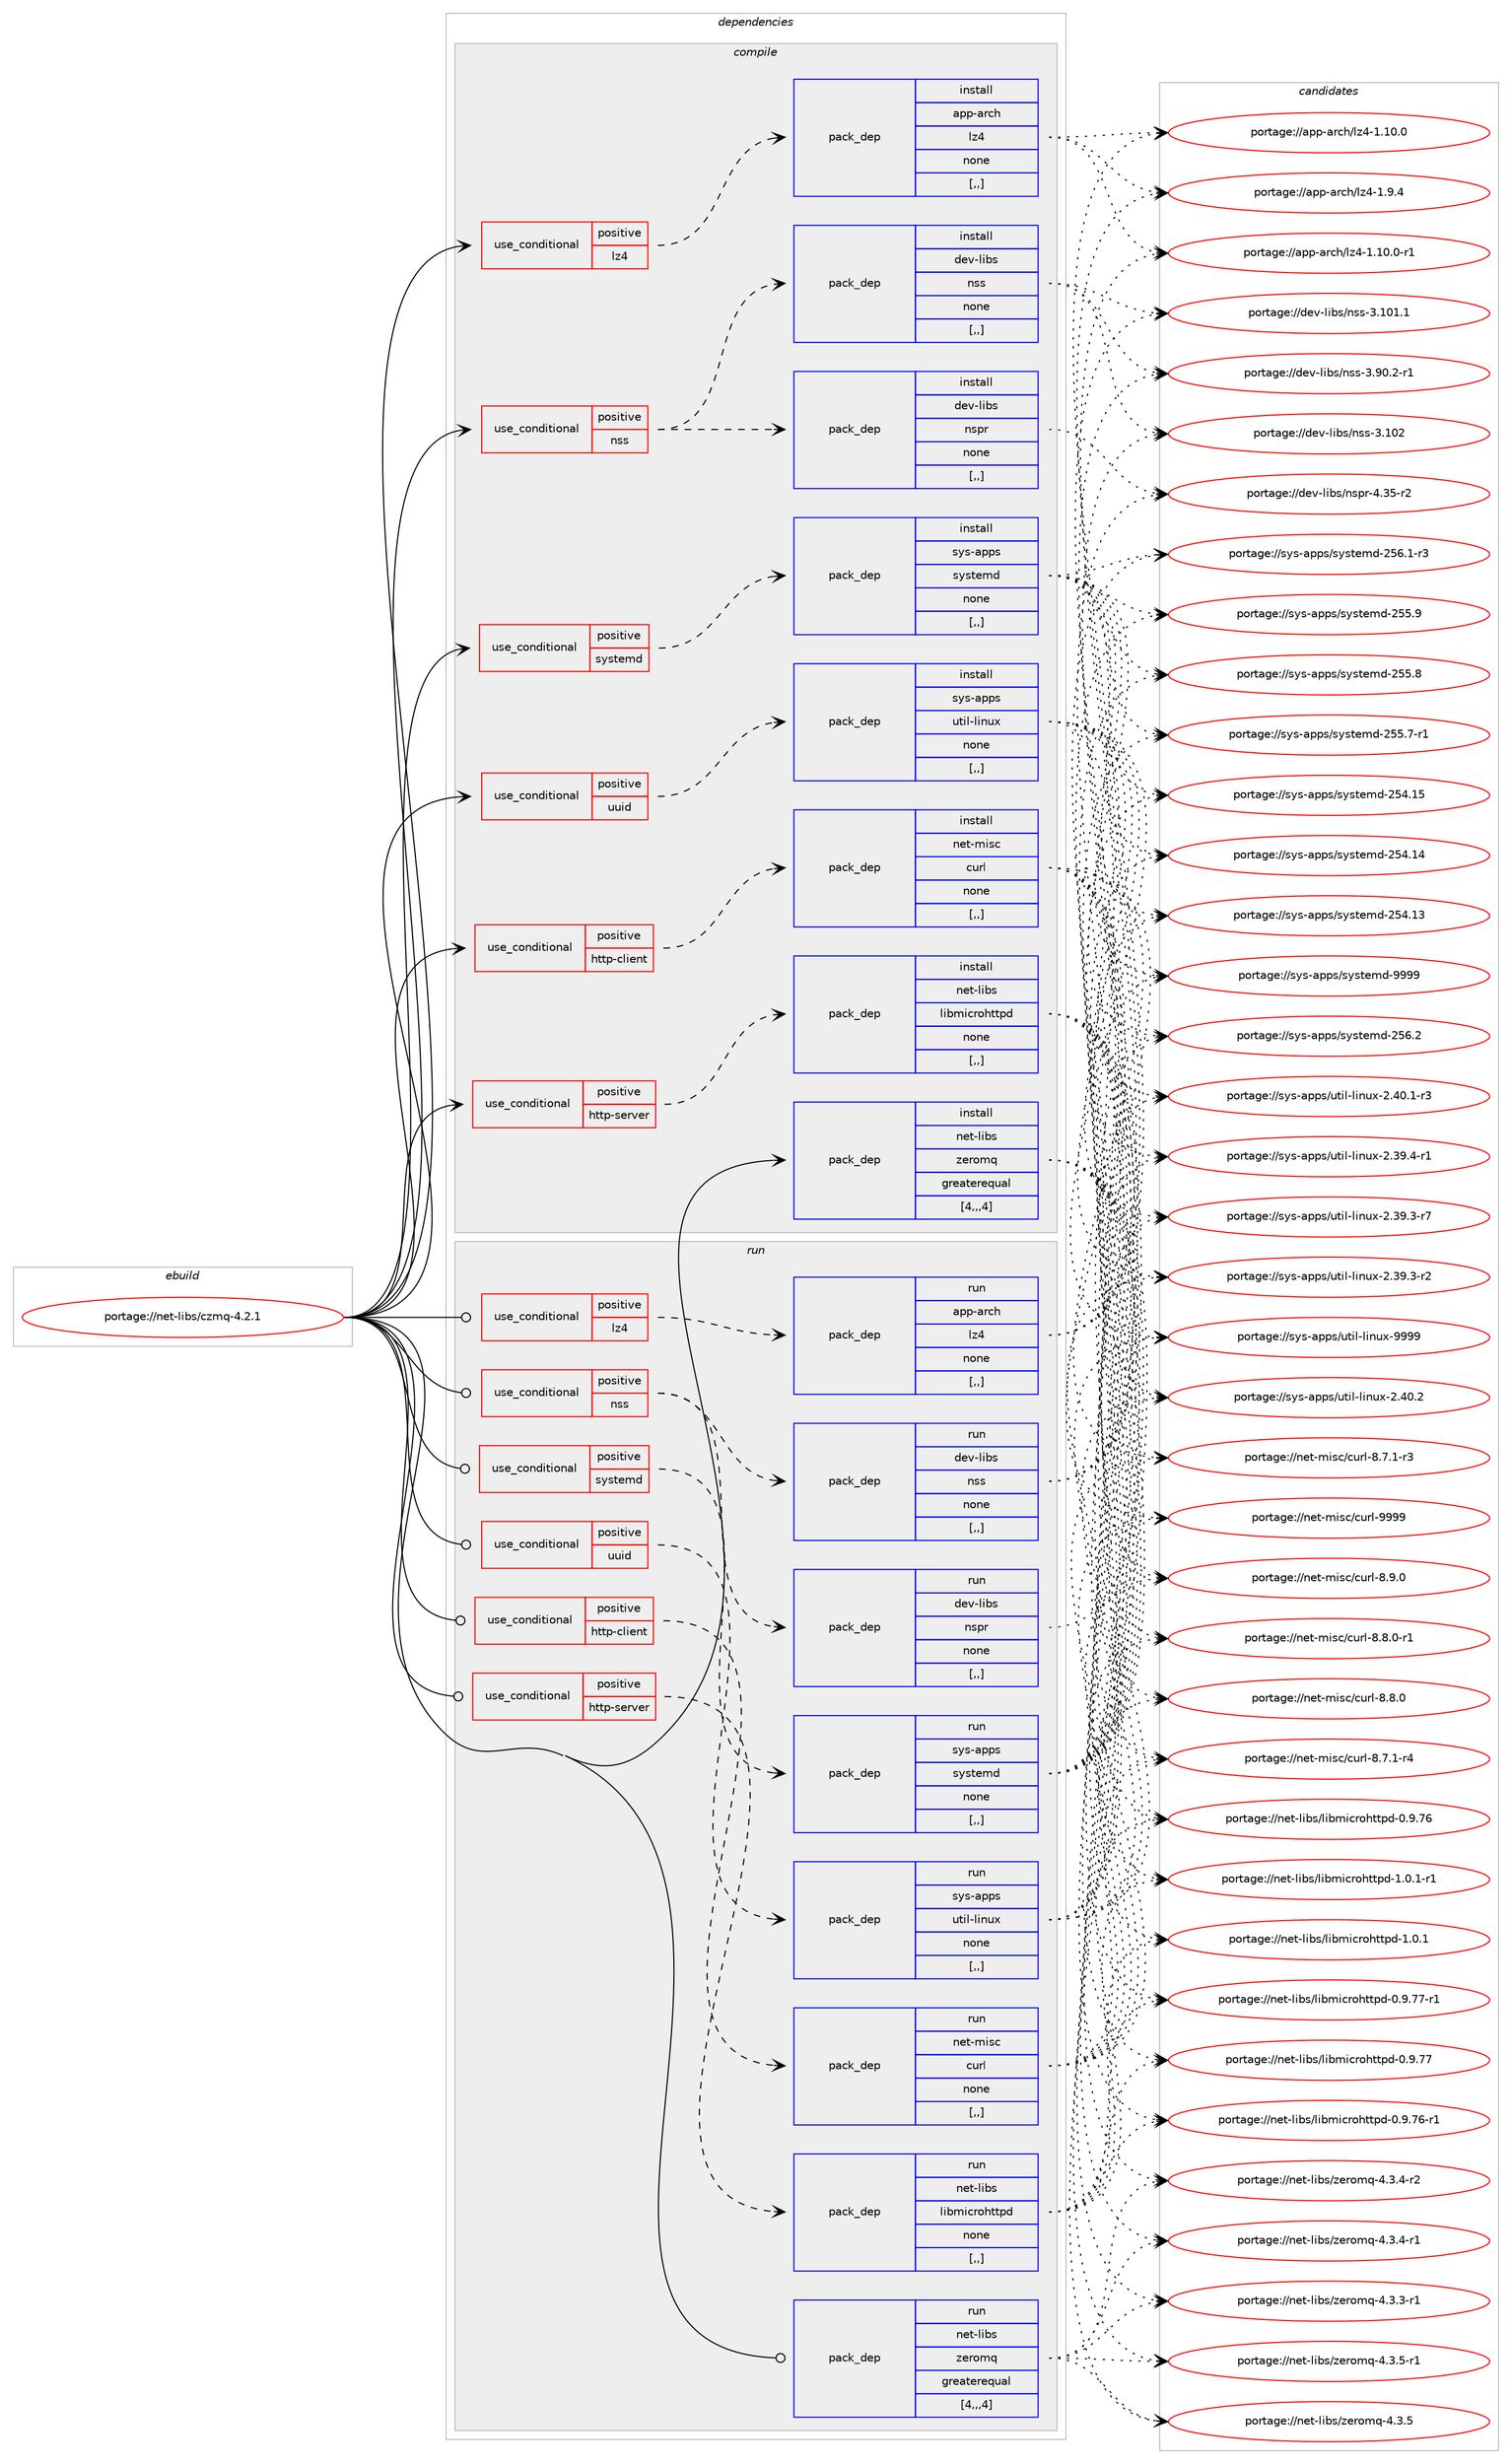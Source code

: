 digraph prolog {

# *************
# Graph options
# *************

newrank=true;
concentrate=true;
compound=true;
graph [rankdir=LR,fontname=Helvetica,fontsize=10,ranksep=1.5];#, ranksep=2.5, nodesep=0.2];
edge  [arrowhead=vee];
node  [fontname=Helvetica,fontsize=10];

# **********
# The ebuild
# **********

subgraph cluster_leftcol {
color=gray;
label=<<i>ebuild</i>>;
id [label="portage://net-libs/czmq-4.2.1", color=red, width=4, href="../net-libs/czmq-4.2.1.svg"];
}

# ****************
# The dependencies
# ****************

subgraph cluster_midcol {
color=gray;
label=<<i>dependencies</i>>;
subgraph cluster_compile {
fillcolor="#eeeeee";
style=filled;
label=<<i>compile</i>>;
subgraph cond93477 {
dependency358432 [label=<<TABLE BORDER="0" CELLBORDER="1" CELLSPACING="0" CELLPADDING="4"><TR><TD ROWSPAN="3" CELLPADDING="10">use_conditional</TD></TR><TR><TD>positive</TD></TR><TR><TD>http-client</TD></TR></TABLE>>, shape=none, color=red];
subgraph pack262303 {
dependency358433 [label=<<TABLE BORDER="0" CELLBORDER="1" CELLSPACING="0" CELLPADDING="4" WIDTH="220"><TR><TD ROWSPAN="6" CELLPADDING="30">pack_dep</TD></TR><TR><TD WIDTH="110">install</TD></TR><TR><TD>net-misc</TD></TR><TR><TD>curl</TD></TR><TR><TD>none</TD></TR><TR><TD>[,,]</TD></TR></TABLE>>, shape=none, color=blue];
}
dependency358432:e -> dependency358433:w [weight=20,style="dashed",arrowhead="vee"];
}
id:e -> dependency358432:w [weight=20,style="solid",arrowhead="vee"];
subgraph cond93478 {
dependency358434 [label=<<TABLE BORDER="0" CELLBORDER="1" CELLSPACING="0" CELLPADDING="4"><TR><TD ROWSPAN="3" CELLPADDING="10">use_conditional</TD></TR><TR><TD>positive</TD></TR><TR><TD>http-server</TD></TR></TABLE>>, shape=none, color=red];
subgraph pack262304 {
dependency358435 [label=<<TABLE BORDER="0" CELLBORDER="1" CELLSPACING="0" CELLPADDING="4" WIDTH="220"><TR><TD ROWSPAN="6" CELLPADDING="30">pack_dep</TD></TR><TR><TD WIDTH="110">install</TD></TR><TR><TD>net-libs</TD></TR><TR><TD>libmicrohttpd</TD></TR><TR><TD>none</TD></TR><TR><TD>[,,]</TD></TR></TABLE>>, shape=none, color=blue];
}
dependency358434:e -> dependency358435:w [weight=20,style="dashed",arrowhead="vee"];
}
id:e -> dependency358434:w [weight=20,style="solid",arrowhead="vee"];
subgraph cond93479 {
dependency358436 [label=<<TABLE BORDER="0" CELLBORDER="1" CELLSPACING="0" CELLPADDING="4"><TR><TD ROWSPAN="3" CELLPADDING="10">use_conditional</TD></TR><TR><TD>positive</TD></TR><TR><TD>lz4</TD></TR></TABLE>>, shape=none, color=red];
subgraph pack262305 {
dependency358437 [label=<<TABLE BORDER="0" CELLBORDER="1" CELLSPACING="0" CELLPADDING="4" WIDTH="220"><TR><TD ROWSPAN="6" CELLPADDING="30">pack_dep</TD></TR><TR><TD WIDTH="110">install</TD></TR><TR><TD>app-arch</TD></TR><TR><TD>lz4</TD></TR><TR><TD>none</TD></TR><TR><TD>[,,]</TD></TR></TABLE>>, shape=none, color=blue];
}
dependency358436:e -> dependency358437:w [weight=20,style="dashed",arrowhead="vee"];
}
id:e -> dependency358436:w [weight=20,style="solid",arrowhead="vee"];
subgraph cond93480 {
dependency358438 [label=<<TABLE BORDER="0" CELLBORDER="1" CELLSPACING="0" CELLPADDING="4"><TR><TD ROWSPAN="3" CELLPADDING="10">use_conditional</TD></TR><TR><TD>positive</TD></TR><TR><TD>nss</TD></TR></TABLE>>, shape=none, color=red];
subgraph pack262306 {
dependency358439 [label=<<TABLE BORDER="0" CELLBORDER="1" CELLSPACING="0" CELLPADDING="4" WIDTH="220"><TR><TD ROWSPAN="6" CELLPADDING="30">pack_dep</TD></TR><TR><TD WIDTH="110">install</TD></TR><TR><TD>dev-libs</TD></TR><TR><TD>nspr</TD></TR><TR><TD>none</TD></TR><TR><TD>[,,]</TD></TR></TABLE>>, shape=none, color=blue];
}
dependency358438:e -> dependency358439:w [weight=20,style="dashed",arrowhead="vee"];
subgraph pack262307 {
dependency358440 [label=<<TABLE BORDER="0" CELLBORDER="1" CELLSPACING="0" CELLPADDING="4" WIDTH="220"><TR><TD ROWSPAN="6" CELLPADDING="30">pack_dep</TD></TR><TR><TD WIDTH="110">install</TD></TR><TR><TD>dev-libs</TD></TR><TR><TD>nss</TD></TR><TR><TD>none</TD></TR><TR><TD>[,,]</TD></TR></TABLE>>, shape=none, color=blue];
}
dependency358438:e -> dependency358440:w [weight=20,style="dashed",arrowhead="vee"];
}
id:e -> dependency358438:w [weight=20,style="solid",arrowhead="vee"];
subgraph cond93481 {
dependency358441 [label=<<TABLE BORDER="0" CELLBORDER="1" CELLSPACING="0" CELLPADDING="4"><TR><TD ROWSPAN="3" CELLPADDING="10">use_conditional</TD></TR><TR><TD>positive</TD></TR><TR><TD>systemd</TD></TR></TABLE>>, shape=none, color=red];
subgraph pack262308 {
dependency358442 [label=<<TABLE BORDER="0" CELLBORDER="1" CELLSPACING="0" CELLPADDING="4" WIDTH="220"><TR><TD ROWSPAN="6" CELLPADDING="30">pack_dep</TD></TR><TR><TD WIDTH="110">install</TD></TR><TR><TD>sys-apps</TD></TR><TR><TD>systemd</TD></TR><TR><TD>none</TD></TR><TR><TD>[,,]</TD></TR></TABLE>>, shape=none, color=blue];
}
dependency358441:e -> dependency358442:w [weight=20,style="dashed",arrowhead="vee"];
}
id:e -> dependency358441:w [weight=20,style="solid",arrowhead="vee"];
subgraph cond93482 {
dependency358443 [label=<<TABLE BORDER="0" CELLBORDER="1" CELLSPACING="0" CELLPADDING="4"><TR><TD ROWSPAN="3" CELLPADDING="10">use_conditional</TD></TR><TR><TD>positive</TD></TR><TR><TD>uuid</TD></TR></TABLE>>, shape=none, color=red];
subgraph pack262309 {
dependency358444 [label=<<TABLE BORDER="0" CELLBORDER="1" CELLSPACING="0" CELLPADDING="4" WIDTH="220"><TR><TD ROWSPAN="6" CELLPADDING="30">pack_dep</TD></TR><TR><TD WIDTH="110">install</TD></TR><TR><TD>sys-apps</TD></TR><TR><TD>util-linux</TD></TR><TR><TD>none</TD></TR><TR><TD>[,,]</TD></TR></TABLE>>, shape=none, color=blue];
}
dependency358443:e -> dependency358444:w [weight=20,style="dashed",arrowhead="vee"];
}
id:e -> dependency358443:w [weight=20,style="solid",arrowhead="vee"];
subgraph pack262310 {
dependency358445 [label=<<TABLE BORDER="0" CELLBORDER="1" CELLSPACING="0" CELLPADDING="4" WIDTH="220"><TR><TD ROWSPAN="6" CELLPADDING="30">pack_dep</TD></TR><TR><TD WIDTH="110">install</TD></TR><TR><TD>net-libs</TD></TR><TR><TD>zeromq</TD></TR><TR><TD>greaterequal</TD></TR><TR><TD>[4,,,4]</TD></TR></TABLE>>, shape=none, color=blue];
}
id:e -> dependency358445:w [weight=20,style="solid",arrowhead="vee"];
}
subgraph cluster_compileandrun {
fillcolor="#eeeeee";
style=filled;
label=<<i>compile and run</i>>;
}
subgraph cluster_run {
fillcolor="#eeeeee";
style=filled;
label=<<i>run</i>>;
subgraph cond93483 {
dependency358446 [label=<<TABLE BORDER="0" CELLBORDER="1" CELLSPACING="0" CELLPADDING="4"><TR><TD ROWSPAN="3" CELLPADDING="10">use_conditional</TD></TR><TR><TD>positive</TD></TR><TR><TD>http-client</TD></TR></TABLE>>, shape=none, color=red];
subgraph pack262311 {
dependency358447 [label=<<TABLE BORDER="0" CELLBORDER="1" CELLSPACING="0" CELLPADDING="4" WIDTH="220"><TR><TD ROWSPAN="6" CELLPADDING="30">pack_dep</TD></TR><TR><TD WIDTH="110">run</TD></TR><TR><TD>net-misc</TD></TR><TR><TD>curl</TD></TR><TR><TD>none</TD></TR><TR><TD>[,,]</TD></TR></TABLE>>, shape=none, color=blue];
}
dependency358446:e -> dependency358447:w [weight=20,style="dashed",arrowhead="vee"];
}
id:e -> dependency358446:w [weight=20,style="solid",arrowhead="odot"];
subgraph cond93484 {
dependency358448 [label=<<TABLE BORDER="0" CELLBORDER="1" CELLSPACING="0" CELLPADDING="4"><TR><TD ROWSPAN="3" CELLPADDING="10">use_conditional</TD></TR><TR><TD>positive</TD></TR><TR><TD>http-server</TD></TR></TABLE>>, shape=none, color=red];
subgraph pack262312 {
dependency358449 [label=<<TABLE BORDER="0" CELLBORDER="1" CELLSPACING="0" CELLPADDING="4" WIDTH="220"><TR><TD ROWSPAN="6" CELLPADDING="30">pack_dep</TD></TR><TR><TD WIDTH="110">run</TD></TR><TR><TD>net-libs</TD></TR><TR><TD>libmicrohttpd</TD></TR><TR><TD>none</TD></TR><TR><TD>[,,]</TD></TR></TABLE>>, shape=none, color=blue];
}
dependency358448:e -> dependency358449:w [weight=20,style="dashed",arrowhead="vee"];
}
id:e -> dependency358448:w [weight=20,style="solid",arrowhead="odot"];
subgraph cond93485 {
dependency358450 [label=<<TABLE BORDER="0" CELLBORDER="1" CELLSPACING="0" CELLPADDING="4"><TR><TD ROWSPAN="3" CELLPADDING="10">use_conditional</TD></TR><TR><TD>positive</TD></TR><TR><TD>lz4</TD></TR></TABLE>>, shape=none, color=red];
subgraph pack262313 {
dependency358451 [label=<<TABLE BORDER="0" CELLBORDER="1" CELLSPACING="0" CELLPADDING="4" WIDTH="220"><TR><TD ROWSPAN="6" CELLPADDING="30">pack_dep</TD></TR><TR><TD WIDTH="110">run</TD></TR><TR><TD>app-arch</TD></TR><TR><TD>lz4</TD></TR><TR><TD>none</TD></TR><TR><TD>[,,]</TD></TR></TABLE>>, shape=none, color=blue];
}
dependency358450:e -> dependency358451:w [weight=20,style="dashed",arrowhead="vee"];
}
id:e -> dependency358450:w [weight=20,style="solid",arrowhead="odot"];
subgraph cond93486 {
dependency358452 [label=<<TABLE BORDER="0" CELLBORDER="1" CELLSPACING="0" CELLPADDING="4"><TR><TD ROWSPAN="3" CELLPADDING="10">use_conditional</TD></TR><TR><TD>positive</TD></TR><TR><TD>nss</TD></TR></TABLE>>, shape=none, color=red];
subgraph pack262314 {
dependency358453 [label=<<TABLE BORDER="0" CELLBORDER="1" CELLSPACING="0" CELLPADDING="4" WIDTH="220"><TR><TD ROWSPAN="6" CELLPADDING="30">pack_dep</TD></TR><TR><TD WIDTH="110">run</TD></TR><TR><TD>dev-libs</TD></TR><TR><TD>nspr</TD></TR><TR><TD>none</TD></TR><TR><TD>[,,]</TD></TR></TABLE>>, shape=none, color=blue];
}
dependency358452:e -> dependency358453:w [weight=20,style="dashed",arrowhead="vee"];
subgraph pack262315 {
dependency358454 [label=<<TABLE BORDER="0" CELLBORDER="1" CELLSPACING="0" CELLPADDING="4" WIDTH="220"><TR><TD ROWSPAN="6" CELLPADDING="30">pack_dep</TD></TR><TR><TD WIDTH="110">run</TD></TR><TR><TD>dev-libs</TD></TR><TR><TD>nss</TD></TR><TR><TD>none</TD></TR><TR><TD>[,,]</TD></TR></TABLE>>, shape=none, color=blue];
}
dependency358452:e -> dependency358454:w [weight=20,style="dashed",arrowhead="vee"];
}
id:e -> dependency358452:w [weight=20,style="solid",arrowhead="odot"];
subgraph cond93487 {
dependency358455 [label=<<TABLE BORDER="0" CELLBORDER="1" CELLSPACING="0" CELLPADDING="4"><TR><TD ROWSPAN="3" CELLPADDING="10">use_conditional</TD></TR><TR><TD>positive</TD></TR><TR><TD>systemd</TD></TR></TABLE>>, shape=none, color=red];
subgraph pack262316 {
dependency358456 [label=<<TABLE BORDER="0" CELLBORDER="1" CELLSPACING="0" CELLPADDING="4" WIDTH="220"><TR><TD ROWSPAN="6" CELLPADDING="30">pack_dep</TD></TR><TR><TD WIDTH="110">run</TD></TR><TR><TD>sys-apps</TD></TR><TR><TD>systemd</TD></TR><TR><TD>none</TD></TR><TR><TD>[,,]</TD></TR></TABLE>>, shape=none, color=blue];
}
dependency358455:e -> dependency358456:w [weight=20,style="dashed",arrowhead="vee"];
}
id:e -> dependency358455:w [weight=20,style="solid",arrowhead="odot"];
subgraph cond93488 {
dependency358457 [label=<<TABLE BORDER="0" CELLBORDER="1" CELLSPACING="0" CELLPADDING="4"><TR><TD ROWSPAN="3" CELLPADDING="10">use_conditional</TD></TR><TR><TD>positive</TD></TR><TR><TD>uuid</TD></TR></TABLE>>, shape=none, color=red];
subgraph pack262317 {
dependency358458 [label=<<TABLE BORDER="0" CELLBORDER="1" CELLSPACING="0" CELLPADDING="4" WIDTH="220"><TR><TD ROWSPAN="6" CELLPADDING="30">pack_dep</TD></TR><TR><TD WIDTH="110">run</TD></TR><TR><TD>sys-apps</TD></TR><TR><TD>util-linux</TD></TR><TR><TD>none</TD></TR><TR><TD>[,,]</TD></TR></TABLE>>, shape=none, color=blue];
}
dependency358457:e -> dependency358458:w [weight=20,style="dashed",arrowhead="vee"];
}
id:e -> dependency358457:w [weight=20,style="solid",arrowhead="odot"];
subgraph pack262318 {
dependency358459 [label=<<TABLE BORDER="0" CELLBORDER="1" CELLSPACING="0" CELLPADDING="4" WIDTH="220"><TR><TD ROWSPAN="6" CELLPADDING="30">pack_dep</TD></TR><TR><TD WIDTH="110">run</TD></TR><TR><TD>net-libs</TD></TR><TR><TD>zeromq</TD></TR><TR><TD>greaterequal</TD></TR><TR><TD>[4,,,4]</TD></TR></TABLE>>, shape=none, color=blue];
}
id:e -> dependency358459:w [weight=20,style="solid",arrowhead="odot"];
}
}

# **************
# The candidates
# **************

subgraph cluster_choices {
rank=same;
color=gray;
label=<<i>candidates</i>>;

subgraph choice262303 {
color=black;
nodesep=1;
choice110101116451091051159947991171141084557575757 [label="portage://net-misc/curl-9999", color=red, width=4,href="../net-misc/curl-9999.svg"];
choice11010111645109105115994799117114108455646574648 [label="portage://net-misc/curl-8.9.0", color=red, width=4,href="../net-misc/curl-8.9.0.svg"];
choice110101116451091051159947991171141084556465646484511449 [label="portage://net-misc/curl-8.8.0-r1", color=red, width=4,href="../net-misc/curl-8.8.0-r1.svg"];
choice11010111645109105115994799117114108455646564648 [label="portage://net-misc/curl-8.8.0", color=red, width=4,href="../net-misc/curl-8.8.0.svg"];
choice110101116451091051159947991171141084556465546494511452 [label="portage://net-misc/curl-8.7.1-r4", color=red, width=4,href="../net-misc/curl-8.7.1-r4.svg"];
choice110101116451091051159947991171141084556465546494511451 [label="portage://net-misc/curl-8.7.1-r3", color=red, width=4,href="../net-misc/curl-8.7.1-r3.svg"];
dependency358433:e -> choice110101116451091051159947991171141084557575757:w [style=dotted,weight="100"];
dependency358433:e -> choice11010111645109105115994799117114108455646574648:w [style=dotted,weight="100"];
dependency358433:e -> choice110101116451091051159947991171141084556465646484511449:w [style=dotted,weight="100"];
dependency358433:e -> choice11010111645109105115994799117114108455646564648:w [style=dotted,weight="100"];
dependency358433:e -> choice110101116451091051159947991171141084556465546494511452:w [style=dotted,weight="100"];
dependency358433:e -> choice110101116451091051159947991171141084556465546494511451:w [style=dotted,weight="100"];
}
subgraph choice262304 {
color=black;
nodesep=1;
choice11010111645108105981154710810598109105991141111041161161121004549464846494511449 [label="portage://net-libs/libmicrohttpd-1.0.1-r1", color=red, width=4,href="../net-libs/libmicrohttpd-1.0.1-r1.svg"];
choice1101011164510810598115471081059810910599114111104116116112100454946484649 [label="portage://net-libs/libmicrohttpd-1.0.1", color=red, width=4,href="../net-libs/libmicrohttpd-1.0.1.svg"];
choice1101011164510810598115471081059810910599114111104116116112100454846574655554511449 [label="portage://net-libs/libmicrohttpd-0.9.77-r1", color=red, width=4,href="../net-libs/libmicrohttpd-0.9.77-r1.svg"];
choice110101116451081059811547108105981091059911411110411611611210045484657465555 [label="portage://net-libs/libmicrohttpd-0.9.77", color=red, width=4,href="../net-libs/libmicrohttpd-0.9.77.svg"];
choice1101011164510810598115471081059810910599114111104116116112100454846574655544511449 [label="portage://net-libs/libmicrohttpd-0.9.76-r1", color=red, width=4,href="../net-libs/libmicrohttpd-0.9.76-r1.svg"];
choice110101116451081059811547108105981091059911411110411611611210045484657465554 [label="portage://net-libs/libmicrohttpd-0.9.76", color=red, width=4,href="../net-libs/libmicrohttpd-0.9.76.svg"];
dependency358435:e -> choice11010111645108105981154710810598109105991141111041161161121004549464846494511449:w [style=dotted,weight="100"];
dependency358435:e -> choice1101011164510810598115471081059810910599114111104116116112100454946484649:w [style=dotted,weight="100"];
dependency358435:e -> choice1101011164510810598115471081059810910599114111104116116112100454846574655554511449:w [style=dotted,weight="100"];
dependency358435:e -> choice110101116451081059811547108105981091059911411110411611611210045484657465555:w [style=dotted,weight="100"];
dependency358435:e -> choice1101011164510810598115471081059810910599114111104116116112100454846574655544511449:w [style=dotted,weight="100"];
dependency358435:e -> choice110101116451081059811547108105981091059911411110411611611210045484657465554:w [style=dotted,weight="100"];
}
subgraph choice262305 {
color=black;
nodesep=1;
choice971121124597114991044710812252454946494846484511449 [label="portage://app-arch/lz4-1.10.0-r1", color=red, width=4,href="../app-arch/lz4-1.10.0-r1.svg"];
choice97112112459711499104471081225245494649484648 [label="portage://app-arch/lz4-1.10.0", color=red, width=4,href="../app-arch/lz4-1.10.0.svg"];
choice971121124597114991044710812252454946574652 [label="portage://app-arch/lz4-1.9.4", color=red, width=4,href="../app-arch/lz4-1.9.4.svg"];
dependency358437:e -> choice971121124597114991044710812252454946494846484511449:w [style=dotted,weight="100"];
dependency358437:e -> choice97112112459711499104471081225245494649484648:w [style=dotted,weight="100"];
dependency358437:e -> choice971121124597114991044710812252454946574652:w [style=dotted,weight="100"];
}
subgraph choice262306 {
color=black;
nodesep=1;
choice10010111845108105981154711011511211445524651534511450 [label="portage://dev-libs/nspr-4.35-r2", color=red, width=4,href="../dev-libs/nspr-4.35-r2.svg"];
dependency358439:e -> choice10010111845108105981154711011511211445524651534511450:w [style=dotted,weight="100"];
}
subgraph choice262307 {
color=black;
nodesep=1;
choice100101118451081059811547110115115455146494850 [label="portage://dev-libs/nss-3.102", color=red, width=4,href="../dev-libs/nss-3.102.svg"];
choice1001011184510810598115471101151154551464948494649 [label="portage://dev-libs/nss-3.101.1", color=red, width=4,href="../dev-libs/nss-3.101.1.svg"];
choice100101118451081059811547110115115455146574846504511449 [label="portage://dev-libs/nss-3.90.2-r1", color=red, width=4,href="../dev-libs/nss-3.90.2-r1.svg"];
dependency358440:e -> choice100101118451081059811547110115115455146494850:w [style=dotted,weight="100"];
dependency358440:e -> choice1001011184510810598115471101151154551464948494649:w [style=dotted,weight="100"];
dependency358440:e -> choice100101118451081059811547110115115455146574846504511449:w [style=dotted,weight="100"];
}
subgraph choice262308 {
color=black;
nodesep=1;
choice1151211154597112112115471151211151161011091004557575757 [label="portage://sys-apps/systemd-9999", color=red, width=4,href="../sys-apps/systemd-9999.svg"];
choice115121115459711211211547115121115116101109100455053544650 [label="portage://sys-apps/systemd-256.2", color=red, width=4,href="../sys-apps/systemd-256.2.svg"];
choice1151211154597112112115471151211151161011091004550535446494511451 [label="portage://sys-apps/systemd-256.1-r3", color=red, width=4,href="../sys-apps/systemd-256.1-r3.svg"];
choice115121115459711211211547115121115116101109100455053534657 [label="portage://sys-apps/systemd-255.9", color=red, width=4,href="../sys-apps/systemd-255.9.svg"];
choice115121115459711211211547115121115116101109100455053534656 [label="portage://sys-apps/systemd-255.8", color=red, width=4,href="../sys-apps/systemd-255.8.svg"];
choice1151211154597112112115471151211151161011091004550535346554511449 [label="portage://sys-apps/systemd-255.7-r1", color=red, width=4,href="../sys-apps/systemd-255.7-r1.svg"];
choice11512111545971121121154711512111511610110910045505352464953 [label="portage://sys-apps/systemd-254.15", color=red, width=4,href="../sys-apps/systemd-254.15.svg"];
choice11512111545971121121154711512111511610110910045505352464952 [label="portage://sys-apps/systemd-254.14", color=red, width=4,href="../sys-apps/systemd-254.14.svg"];
choice11512111545971121121154711512111511610110910045505352464951 [label="portage://sys-apps/systemd-254.13", color=red, width=4,href="../sys-apps/systemd-254.13.svg"];
dependency358442:e -> choice1151211154597112112115471151211151161011091004557575757:w [style=dotted,weight="100"];
dependency358442:e -> choice115121115459711211211547115121115116101109100455053544650:w [style=dotted,weight="100"];
dependency358442:e -> choice1151211154597112112115471151211151161011091004550535446494511451:w [style=dotted,weight="100"];
dependency358442:e -> choice115121115459711211211547115121115116101109100455053534657:w [style=dotted,weight="100"];
dependency358442:e -> choice115121115459711211211547115121115116101109100455053534656:w [style=dotted,weight="100"];
dependency358442:e -> choice1151211154597112112115471151211151161011091004550535346554511449:w [style=dotted,weight="100"];
dependency358442:e -> choice11512111545971121121154711512111511610110910045505352464953:w [style=dotted,weight="100"];
dependency358442:e -> choice11512111545971121121154711512111511610110910045505352464952:w [style=dotted,weight="100"];
dependency358442:e -> choice11512111545971121121154711512111511610110910045505352464951:w [style=dotted,weight="100"];
}
subgraph choice262309 {
color=black;
nodesep=1;
choice115121115459711211211547117116105108451081051101171204557575757 [label="portage://sys-apps/util-linux-9999", color=red, width=4,href="../sys-apps/util-linux-9999.svg"];
choice1151211154597112112115471171161051084510810511011712045504652484650 [label="portage://sys-apps/util-linux-2.40.2", color=red, width=4,href="../sys-apps/util-linux-2.40.2.svg"];
choice11512111545971121121154711711610510845108105110117120455046524846494511451 [label="portage://sys-apps/util-linux-2.40.1-r3", color=red, width=4,href="../sys-apps/util-linux-2.40.1-r3.svg"];
choice11512111545971121121154711711610510845108105110117120455046515746524511449 [label="portage://sys-apps/util-linux-2.39.4-r1", color=red, width=4,href="../sys-apps/util-linux-2.39.4-r1.svg"];
choice11512111545971121121154711711610510845108105110117120455046515746514511455 [label="portage://sys-apps/util-linux-2.39.3-r7", color=red, width=4,href="../sys-apps/util-linux-2.39.3-r7.svg"];
choice11512111545971121121154711711610510845108105110117120455046515746514511450 [label="portage://sys-apps/util-linux-2.39.3-r2", color=red, width=4,href="../sys-apps/util-linux-2.39.3-r2.svg"];
dependency358444:e -> choice115121115459711211211547117116105108451081051101171204557575757:w [style=dotted,weight="100"];
dependency358444:e -> choice1151211154597112112115471171161051084510810511011712045504652484650:w [style=dotted,weight="100"];
dependency358444:e -> choice11512111545971121121154711711610510845108105110117120455046524846494511451:w [style=dotted,weight="100"];
dependency358444:e -> choice11512111545971121121154711711610510845108105110117120455046515746524511449:w [style=dotted,weight="100"];
dependency358444:e -> choice11512111545971121121154711711610510845108105110117120455046515746514511455:w [style=dotted,weight="100"];
dependency358444:e -> choice11512111545971121121154711711610510845108105110117120455046515746514511450:w [style=dotted,weight="100"];
}
subgraph choice262310 {
color=black;
nodesep=1;
choice1101011164510810598115471221011141111091134552465146534511449 [label="portage://net-libs/zeromq-4.3.5-r1", color=red, width=4,href="../net-libs/zeromq-4.3.5-r1.svg"];
choice110101116451081059811547122101114111109113455246514653 [label="portage://net-libs/zeromq-4.3.5", color=red, width=4,href="../net-libs/zeromq-4.3.5.svg"];
choice1101011164510810598115471221011141111091134552465146524511450 [label="portage://net-libs/zeromq-4.3.4-r2", color=red, width=4,href="../net-libs/zeromq-4.3.4-r2.svg"];
choice1101011164510810598115471221011141111091134552465146524511449 [label="portage://net-libs/zeromq-4.3.4-r1", color=red, width=4,href="../net-libs/zeromq-4.3.4-r1.svg"];
choice1101011164510810598115471221011141111091134552465146514511449 [label="portage://net-libs/zeromq-4.3.3-r1", color=red, width=4,href="../net-libs/zeromq-4.3.3-r1.svg"];
dependency358445:e -> choice1101011164510810598115471221011141111091134552465146534511449:w [style=dotted,weight="100"];
dependency358445:e -> choice110101116451081059811547122101114111109113455246514653:w [style=dotted,weight="100"];
dependency358445:e -> choice1101011164510810598115471221011141111091134552465146524511450:w [style=dotted,weight="100"];
dependency358445:e -> choice1101011164510810598115471221011141111091134552465146524511449:w [style=dotted,weight="100"];
dependency358445:e -> choice1101011164510810598115471221011141111091134552465146514511449:w [style=dotted,weight="100"];
}
subgraph choice262311 {
color=black;
nodesep=1;
choice110101116451091051159947991171141084557575757 [label="portage://net-misc/curl-9999", color=red, width=4,href="../net-misc/curl-9999.svg"];
choice11010111645109105115994799117114108455646574648 [label="portage://net-misc/curl-8.9.0", color=red, width=4,href="../net-misc/curl-8.9.0.svg"];
choice110101116451091051159947991171141084556465646484511449 [label="portage://net-misc/curl-8.8.0-r1", color=red, width=4,href="../net-misc/curl-8.8.0-r1.svg"];
choice11010111645109105115994799117114108455646564648 [label="portage://net-misc/curl-8.8.0", color=red, width=4,href="../net-misc/curl-8.8.0.svg"];
choice110101116451091051159947991171141084556465546494511452 [label="portage://net-misc/curl-8.7.1-r4", color=red, width=4,href="../net-misc/curl-8.7.1-r4.svg"];
choice110101116451091051159947991171141084556465546494511451 [label="portage://net-misc/curl-8.7.1-r3", color=red, width=4,href="../net-misc/curl-8.7.1-r3.svg"];
dependency358447:e -> choice110101116451091051159947991171141084557575757:w [style=dotted,weight="100"];
dependency358447:e -> choice11010111645109105115994799117114108455646574648:w [style=dotted,weight="100"];
dependency358447:e -> choice110101116451091051159947991171141084556465646484511449:w [style=dotted,weight="100"];
dependency358447:e -> choice11010111645109105115994799117114108455646564648:w [style=dotted,weight="100"];
dependency358447:e -> choice110101116451091051159947991171141084556465546494511452:w [style=dotted,weight="100"];
dependency358447:e -> choice110101116451091051159947991171141084556465546494511451:w [style=dotted,weight="100"];
}
subgraph choice262312 {
color=black;
nodesep=1;
choice11010111645108105981154710810598109105991141111041161161121004549464846494511449 [label="portage://net-libs/libmicrohttpd-1.0.1-r1", color=red, width=4,href="../net-libs/libmicrohttpd-1.0.1-r1.svg"];
choice1101011164510810598115471081059810910599114111104116116112100454946484649 [label="portage://net-libs/libmicrohttpd-1.0.1", color=red, width=4,href="../net-libs/libmicrohttpd-1.0.1.svg"];
choice1101011164510810598115471081059810910599114111104116116112100454846574655554511449 [label="portage://net-libs/libmicrohttpd-0.9.77-r1", color=red, width=4,href="../net-libs/libmicrohttpd-0.9.77-r1.svg"];
choice110101116451081059811547108105981091059911411110411611611210045484657465555 [label="portage://net-libs/libmicrohttpd-0.9.77", color=red, width=4,href="../net-libs/libmicrohttpd-0.9.77.svg"];
choice1101011164510810598115471081059810910599114111104116116112100454846574655544511449 [label="portage://net-libs/libmicrohttpd-0.9.76-r1", color=red, width=4,href="../net-libs/libmicrohttpd-0.9.76-r1.svg"];
choice110101116451081059811547108105981091059911411110411611611210045484657465554 [label="portage://net-libs/libmicrohttpd-0.9.76", color=red, width=4,href="../net-libs/libmicrohttpd-0.9.76.svg"];
dependency358449:e -> choice11010111645108105981154710810598109105991141111041161161121004549464846494511449:w [style=dotted,weight="100"];
dependency358449:e -> choice1101011164510810598115471081059810910599114111104116116112100454946484649:w [style=dotted,weight="100"];
dependency358449:e -> choice1101011164510810598115471081059810910599114111104116116112100454846574655554511449:w [style=dotted,weight="100"];
dependency358449:e -> choice110101116451081059811547108105981091059911411110411611611210045484657465555:w [style=dotted,weight="100"];
dependency358449:e -> choice1101011164510810598115471081059810910599114111104116116112100454846574655544511449:w [style=dotted,weight="100"];
dependency358449:e -> choice110101116451081059811547108105981091059911411110411611611210045484657465554:w [style=dotted,weight="100"];
}
subgraph choice262313 {
color=black;
nodesep=1;
choice971121124597114991044710812252454946494846484511449 [label="portage://app-arch/lz4-1.10.0-r1", color=red, width=4,href="../app-arch/lz4-1.10.0-r1.svg"];
choice97112112459711499104471081225245494649484648 [label="portage://app-arch/lz4-1.10.0", color=red, width=4,href="../app-arch/lz4-1.10.0.svg"];
choice971121124597114991044710812252454946574652 [label="portage://app-arch/lz4-1.9.4", color=red, width=4,href="../app-arch/lz4-1.9.4.svg"];
dependency358451:e -> choice971121124597114991044710812252454946494846484511449:w [style=dotted,weight="100"];
dependency358451:e -> choice97112112459711499104471081225245494649484648:w [style=dotted,weight="100"];
dependency358451:e -> choice971121124597114991044710812252454946574652:w [style=dotted,weight="100"];
}
subgraph choice262314 {
color=black;
nodesep=1;
choice10010111845108105981154711011511211445524651534511450 [label="portage://dev-libs/nspr-4.35-r2", color=red, width=4,href="../dev-libs/nspr-4.35-r2.svg"];
dependency358453:e -> choice10010111845108105981154711011511211445524651534511450:w [style=dotted,weight="100"];
}
subgraph choice262315 {
color=black;
nodesep=1;
choice100101118451081059811547110115115455146494850 [label="portage://dev-libs/nss-3.102", color=red, width=4,href="../dev-libs/nss-3.102.svg"];
choice1001011184510810598115471101151154551464948494649 [label="portage://dev-libs/nss-3.101.1", color=red, width=4,href="../dev-libs/nss-3.101.1.svg"];
choice100101118451081059811547110115115455146574846504511449 [label="portage://dev-libs/nss-3.90.2-r1", color=red, width=4,href="../dev-libs/nss-3.90.2-r1.svg"];
dependency358454:e -> choice100101118451081059811547110115115455146494850:w [style=dotted,weight="100"];
dependency358454:e -> choice1001011184510810598115471101151154551464948494649:w [style=dotted,weight="100"];
dependency358454:e -> choice100101118451081059811547110115115455146574846504511449:w [style=dotted,weight="100"];
}
subgraph choice262316 {
color=black;
nodesep=1;
choice1151211154597112112115471151211151161011091004557575757 [label="portage://sys-apps/systemd-9999", color=red, width=4,href="../sys-apps/systemd-9999.svg"];
choice115121115459711211211547115121115116101109100455053544650 [label="portage://sys-apps/systemd-256.2", color=red, width=4,href="../sys-apps/systemd-256.2.svg"];
choice1151211154597112112115471151211151161011091004550535446494511451 [label="portage://sys-apps/systemd-256.1-r3", color=red, width=4,href="../sys-apps/systemd-256.1-r3.svg"];
choice115121115459711211211547115121115116101109100455053534657 [label="portage://sys-apps/systemd-255.9", color=red, width=4,href="../sys-apps/systemd-255.9.svg"];
choice115121115459711211211547115121115116101109100455053534656 [label="portage://sys-apps/systemd-255.8", color=red, width=4,href="../sys-apps/systemd-255.8.svg"];
choice1151211154597112112115471151211151161011091004550535346554511449 [label="portage://sys-apps/systemd-255.7-r1", color=red, width=4,href="../sys-apps/systemd-255.7-r1.svg"];
choice11512111545971121121154711512111511610110910045505352464953 [label="portage://sys-apps/systemd-254.15", color=red, width=4,href="../sys-apps/systemd-254.15.svg"];
choice11512111545971121121154711512111511610110910045505352464952 [label="portage://sys-apps/systemd-254.14", color=red, width=4,href="../sys-apps/systemd-254.14.svg"];
choice11512111545971121121154711512111511610110910045505352464951 [label="portage://sys-apps/systemd-254.13", color=red, width=4,href="../sys-apps/systemd-254.13.svg"];
dependency358456:e -> choice1151211154597112112115471151211151161011091004557575757:w [style=dotted,weight="100"];
dependency358456:e -> choice115121115459711211211547115121115116101109100455053544650:w [style=dotted,weight="100"];
dependency358456:e -> choice1151211154597112112115471151211151161011091004550535446494511451:w [style=dotted,weight="100"];
dependency358456:e -> choice115121115459711211211547115121115116101109100455053534657:w [style=dotted,weight="100"];
dependency358456:e -> choice115121115459711211211547115121115116101109100455053534656:w [style=dotted,weight="100"];
dependency358456:e -> choice1151211154597112112115471151211151161011091004550535346554511449:w [style=dotted,weight="100"];
dependency358456:e -> choice11512111545971121121154711512111511610110910045505352464953:w [style=dotted,weight="100"];
dependency358456:e -> choice11512111545971121121154711512111511610110910045505352464952:w [style=dotted,weight="100"];
dependency358456:e -> choice11512111545971121121154711512111511610110910045505352464951:w [style=dotted,weight="100"];
}
subgraph choice262317 {
color=black;
nodesep=1;
choice115121115459711211211547117116105108451081051101171204557575757 [label="portage://sys-apps/util-linux-9999", color=red, width=4,href="../sys-apps/util-linux-9999.svg"];
choice1151211154597112112115471171161051084510810511011712045504652484650 [label="portage://sys-apps/util-linux-2.40.2", color=red, width=4,href="../sys-apps/util-linux-2.40.2.svg"];
choice11512111545971121121154711711610510845108105110117120455046524846494511451 [label="portage://sys-apps/util-linux-2.40.1-r3", color=red, width=4,href="../sys-apps/util-linux-2.40.1-r3.svg"];
choice11512111545971121121154711711610510845108105110117120455046515746524511449 [label="portage://sys-apps/util-linux-2.39.4-r1", color=red, width=4,href="../sys-apps/util-linux-2.39.4-r1.svg"];
choice11512111545971121121154711711610510845108105110117120455046515746514511455 [label="portage://sys-apps/util-linux-2.39.3-r7", color=red, width=4,href="../sys-apps/util-linux-2.39.3-r7.svg"];
choice11512111545971121121154711711610510845108105110117120455046515746514511450 [label="portage://sys-apps/util-linux-2.39.3-r2", color=red, width=4,href="../sys-apps/util-linux-2.39.3-r2.svg"];
dependency358458:e -> choice115121115459711211211547117116105108451081051101171204557575757:w [style=dotted,weight="100"];
dependency358458:e -> choice1151211154597112112115471171161051084510810511011712045504652484650:w [style=dotted,weight="100"];
dependency358458:e -> choice11512111545971121121154711711610510845108105110117120455046524846494511451:w [style=dotted,weight="100"];
dependency358458:e -> choice11512111545971121121154711711610510845108105110117120455046515746524511449:w [style=dotted,weight="100"];
dependency358458:e -> choice11512111545971121121154711711610510845108105110117120455046515746514511455:w [style=dotted,weight="100"];
dependency358458:e -> choice11512111545971121121154711711610510845108105110117120455046515746514511450:w [style=dotted,weight="100"];
}
subgraph choice262318 {
color=black;
nodesep=1;
choice1101011164510810598115471221011141111091134552465146534511449 [label="portage://net-libs/zeromq-4.3.5-r1", color=red, width=4,href="../net-libs/zeromq-4.3.5-r1.svg"];
choice110101116451081059811547122101114111109113455246514653 [label="portage://net-libs/zeromq-4.3.5", color=red, width=4,href="../net-libs/zeromq-4.3.5.svg"];
choice1101011164510810598115471221011141111091134552465146524511450 [label="portage://net-libs/zeromq-4.3.4-r2", color=red, width=4,href="../net-libs/zeromq-4.3.4-r2.svg"];
choice1101011164510810598115471221011141111091134552465146524511449 [label="portage://net-libs/zeromq-4.3.4-r1", color=red, width=4,href="../net-libs/zeromq-4.3.4-r1.svg"];
choice1101011164510810598115471221011141111091134552465146514511449 [label="portage://net-libs/zeromq-4.3.3-r1", color=red, width=4,href="../net-libs/zeromq-4.3.3-r1.svg"];
dependency358459:e -> choice1101011164510810598115471221011141111091134552465146534511449:w [style=dotted,weight="100"];
dependency358459:e -> choice110101116451081059811547122101114111109113455246514653:w [style=dotted,weight="100"];
dependency358459:e -> choice1101011164510810598115471221011141111091134552465146524511450:w [style=dotted,weight="100"];
dependency358459:e -> choice1101011164510810598115471221011141111091134552465146524511449:w [style=dotted,weight="100"];
dependency358459:e -> choice1101011164510810598115471221011141111091134552465146514511449:w [style=dotted,weight="100"];
}
}

}
